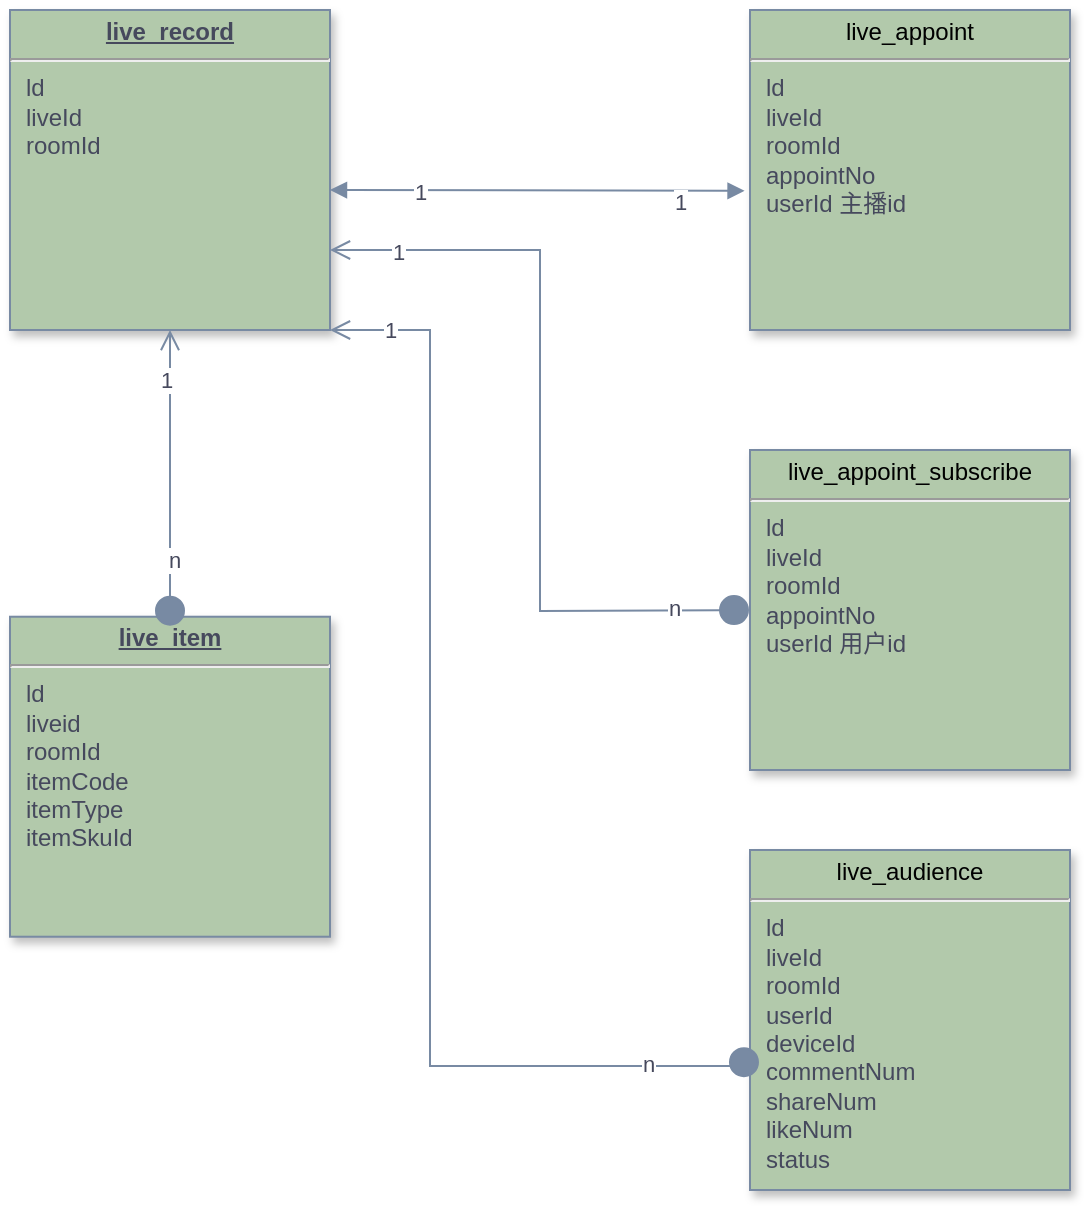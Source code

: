 <mxfile version="20.1.1" type="github">
  <diagram id="uQPn7x7gHJ_kswakGB5N" name="Page-1">
    <mxGraphModel dx="1221" dy="634" grid="1" gridSize="10" guides="1" tooltips="1" connect="1" arrows="1" fold="1" page="1" pageScale="1" pageWidth="827" pageHeight="1169" math="0" shadow="0">
      <root>
        <mxCell id="0" />
        <mxCell id="1" parent="0" />
        <mxCell id="fbdIizS-qc11gaaSqFYd-1" value="&lt;p style=&quot;margin: 4px 0px 0px; text-align: center;&quot;&gt;&lt;b&gt;&lt;u&gt;live_item&lt;/u&gt;&lt;/b&gt;&lt;br&gt;&lt;/p&gt;&lt;hr&gt;&lt;p style=&quot;margin: 0px; margin-left: 8px;&quot;&gt;ld&lt;/p&gt;&lt;p style=&quot;margin: 0px; margin-left: 8px;&quot;&gt;liveid&lt;/p&gt;&lt;p style=&quot;margin: 0px; margin-left: 8px;&quot;&gt;roomId&lt;/p&gt;&lt;p style=&quot;margin: 0px; margin-left: 8px;&quot;&gt;itemCode&lt;/p&gt;&lt;p style=&quot;margin: 0px; margin-left: 8px;&quot;&gt;itemType&lt;/p&gt;&lt;p style=&quot;margin: 0px; margin-left: 8px;&quot;&gt;itemSkuId&lt;/p&gt;" style="verticalAlign=top;align=left;overflow=fill;fontSize=12;fontFamily=Helvetica;html=1;strokeColor=#788AA3;shadow=1;fillColor=#B2C9AB;fontColor=#46495D;" parent="1" vertex="1">
          <mxGeometry x="260" y="373.36" width="160" height="160" as="geometry" />
        </mxCell>
        <mxCell id="fbdIizS-qc11gaaSqFYd-2" value="&lt;p style=&quot;margin: 4px 0px 0px; text-align: center;&quot;&gt;&lt;b&gt;&lt;u&gt;live_record&lt;/u&gt;&lt;/b&gt;&lt;br&gt;&lt;/p&gt;&lt;hr&gt;&lt;p style=&quot;margin: 0px; margin-left: 8px;&quot;&gt;ld&lt;/p&gt;&lt;p style=&quot;margin: 0px; margin-left: 8px;&quot;&gt;liveId&lt;/p&gt;&lt;p style=&quot;margin: 0px; margin-left: 8px;&quot;&gt;roomId&lt;/p&gt;&lt;p style=&quot;margin: 0px; margin-left: 8px;&quot;&gt;&lt;br&gt;&lt;/p&gt;" style="verticalAlign=top;align=left;overflow=fill;fontSize=12;fontFamily=Helvetica;html=1;strokeColor=#788AA3;shadow=1;fillColor=#B2C9AB;fontColor=#46495D;" parent="1" vertex="1">
          <mxGeometry x="260" y="70.0" width="160" height="160" as="geometry" />
        </mxCell>
        <mxCell id="fbdIizS-qc11gaaSqFYd-7" value="" style="html=1;verticalAlign=bottom;startArrow=circle;startFill=1;endArrow=open;startSize=6;endSize=8;rounded=0;entryX=0.5;entryY=1;entryDx=0;entryDy=0;strokeColor=#788AA3;fontColor=#46495D;" parent="1" target="fbdIizS-qc11gaaSqFYd-2" edge="1">
          <mxGeometry width="80" relative="1" as="geometry">
            <mxPoint x="340" y="378.36" as="sourcePoint" />
            <mxPoint x="420" y="368.36" as="targetPoint" />
          </mxGeometry>
        </mxCell>
        <mxCell id="fbdIizS-qc11gaaSqFYd-8" value="1" style="edgeLabel;html=1;align=center;verticalAlign=middle;resizable=0;points=[];fontColor=#46495D;" parent="fbdIizS-qc11gaaSqFYd-7" vertex="1" connectable="0">
          <mxGeometry x="0.668" y="2" relative="1" as="geometry">
            <mxPoint as="offset" />
          </mxGeometry>
        </mxCell>
        <mxCell id="fbdIizS-qc11gaaSqFYd-9" value="n" style="edgeLabel;html=1;align=center;verticalAlign=middle;resizable=0;points=[];fontColor=#46495D;" parent="fbdIizS-qc11gaaSqFYd-7" vertex="1" connectable="0">
          <mxGeometry x="-0.548" y="-2" relative="1" as="geometry">
            <mxPoint as="offset" />
          </mxGeometry>
        </mxCell>
        <mxCell id="fbdIizS-qc11gaaSqFYd-10" value="&lt;p style=&quot;margin: 4px 0px 0px; text-align: center;&quot;&gt;&lt;span style=&quot;color: rgb(0, 0, 0); text-align: left;&quot;&gt;live_appoint&lt;/span&gt;&lt;br&gt;&lt;/p&gt;&lt;hr&gt;&lt;p style=&quot;margin: 0px; margin-left: 8px;&quot;&gt;ld&lt;/p&gt;&lt;p style=&quot;margin: 0px; margin-left: 8px;&quot;&gt;liveId&lt;/p&gt;&lt;p style=&quot;margin: 0px; margin-left: 8px;&quot;&gt;roomId&lt;/p&gt;&lt;p style=&quot;margin: 0px; margin-left: 8px;&quot;&gt;appointNo&lt;/p&gt;&lt;p style=&quot;margin: 0px; margin-left: 8px;&quot;&gt;userId 主播id&lt;/p&gt;&lt;p style=&quot;margin: 0px; margin-left: 8px;&quot;&gt;&lt;br&gt;&lt;/p&gt;" style="verticalAlign=top;align=left;overflow=fill;fontSize=12;fontFamily=Helvetica;html=1;strokeColor=#788AA3;shadow=1;fillColor=#B2C9AB;fontColor=#46495D;" parent="1" vertex="1">
          <mxGeometry x="630" y="70.0" width="160" height="160" as="geometry" />
        </mxCell>
        <mxCell id="fbdIizS-qc11gaaSqFYd-11" value="&lt;p style=&quot;margin: 4px 0px 0px; text-align: center;&quot;&gt;&lt;span style=&quot;color: rgb(0, 0, 0); text-align: left;&quot;&gt;live_appoint_subscribe&lt;/span&gt;&lt;br&gt;&lt;/p&gt;&lt;hr&gt;&lt;p style=&quot;margin: 0px; margin-left: 8px;&quot;&gt;ld&lt;/p&gt;&lt;p style=&quot;margin: 0px; margin-left: 8px;&quot;&gt;liveId&lt;/p&gt;&lt;p style=&quot;margin: 0px; margin-left: 8px;&quot;&gt;roomId&lt;/p&gt;&lt;p style=&quot;margin: 0px; margin-left: 8px;&quot;&gt;appointNo&lt;/p&gt;&lt;p style=&quot;margin: 0px; margin-left: 8px;&quot;&gt;userId 用户id&lt;/p&gt;&lt;p style=&quot;margin: 0px; margin-left: 8px;&quot;&gt;&lt;br&gt;&lt;/p&gt;" style="verticalAlign=top;align=left;overflow=fill;fontSize=12;fontFamily=Helvetica;html=1;strokeColor=#788AA3;shadow=1;fillColor=#B2C9AB;fontColor=#46495D;" parent="1" vertex="1">
          <mxGeometry x="630" y="290.0" width="160" height="160" as="geometry" />
        </mxCell>
        <mxCell id="fbdIizS-qc11gaaSqFYd-12" value="" style="endArrow=block;startArrow=block;endFill=1;startFill=1;html=1;rounded=0;entryX=-0.017;entryY=0.565;entryDx=0;entryDy=0;entryPerimeter=0;strokeColor=#788AA3;fontColor=#46495D;" parent="1" target="fbdIizS-qc11gaaSqFYd-10" edge="1">
          <mxGeometry width="160" relative="1" as="geometry">
            <mxPoint x="420" y="160" as="sourcePoint" />
            <mxPoint x="580" y="160" as="targetPoint" />
          </mxGeometry>
        </mxCell>
        <mxCell id="fbdIizS-qc11gaaSqFYd-13" value="1" style="edgeLabel;html=1;align=center;verticalAlign=middle;resizable=0;points=[];fontColor=#46495D;" parent="fbdIizS-qc11gaaSqFYd-12" vertex="1" connectable="0">
          <mxGeometry x="-0.568" y="-1" relative="1" as="geometry">
            <mxPoint as="offset" />
          </mxGeometry>
        </mxCell>
        <mxCell id="fbdIizS-qc11gaaSqFYd-14" value="1" style="edgeLabel;html=1;align=center;verticalAlign=middle;resizable=0;points=[];fontColor=#46495D;" parent="fbdIizS-qc11gaaSqFYd-12" vertex="1" connectable="0">
          <mxGeometry x="0.685" y="-5" relative="1" as="geometry">
            <mxPoint as="offset" />
          </mxGeometry>
        </mxCell>
        <mxCell id="fbdIizS-qc11gaaSqFYd-15" value="" style="html=1;verticalAlign=bottom;startArrow=circle;startFill=1;endArrow=open;startSize=6;endSize=8;rounded=0;entryX=1;entryY=0.75;entryDx=0;entryDy=0;edgeStyle=orthogonalEdgeStyle;strokeColor=#788AA3;fontColor=#46495D;" parent="1" target="fbdIizS-qc11gaaSqFYd-2" edge="1">
          <mxGeometry width="80" relative="1" as="geometry">
            <mxPoint x="630" y="370" as="sourcePoint" />
            <mxPoint x="500" y="200" as="targetPoint" />
          </mxGeometry>
        </mxCell>
        <mxCell id="fbdIizS-qc11gaaSqFYd-16" value="1" style="edgeLabel;html=1;align=center;verticalAlign=middle;resizable=0;points=[];fontColor=#46495D;" parent="fbdIizS-qc11gaaSqFYd-15" vertex="1" connectable="0">
          <mxGeometry x="0.826" y="1" relative="1" as="geometry">
            <mxPoint as="offset" />
          </mxGeometry>
        </mxCell>
        <mxCell id="fbdIizS-qc11gaaSqFYd-17" value="n" style="edgeLabel;html=1;align=center;verticalAlign=middle;resizable=0;points=[];fontColor=#46495D;" parent="fbdIizS-qc11gaaSqFYd-15" vertex="1" connectable="0">
          <mxGeometry x="-0.798" y="-1" relative="1" as="geometry">
            <mxPoint x="1" as="offset" />
          </mxGeometry>
        </mxCell>
        <mxCell id="fbdIizS-qc11gaaSqFYd-18" value="&lt;p style=&quot;margin: 4px 0px 0px; text-align: center;&quot;&gt;&lt;span style=&quot;color: rgb(0, 0, 0); text-align: left;&quot;&gt;live_audience&lt;/span&gt;&lt;br&gt;&lt;/p&gt;&lt;hr&gt;&lt;p style=&quot;margin: 0px; margin-left: 8px;&quot;&gt;ld&lt;/p&gt;&lt;p style=&quot;margin: 0px; margin-left: 8px;&quot;&gt;liveId&lt;/p&gt;&lt;p style=&quot;margin: 0px; margin-left: 8px;&quot;&gt;roomId&lt;/p&gt;&lt;p style=&quot;margin: 0px; margin-left: 8px;&quot;&gt;userId&lt;/p&gt;&lt;p style=&quot;margin: 0px; margin-left: 8px;&quot;&gt;deviceId&lt;/p&gt;&lt;p style=&quot;margin: 0px; margin-left: 8px;&quot;&gt;commentNum&lt;br&gt;&lt;/p&gt;&lt;p style=&quot;margin: 0px; margin-left: 8px;&quot;&gt;shareNum&lt;/p&gt;&lt;p style=&quot;margin: 0px; margin-left: 8px;&quot;&gt;likeNum&lt;/p&gt;&lt;p style=&quot;margin: 0px; margin-left: 8px;&quot;&gt;status&lt;/p&gt;" style="verticalAlign=top;align=left;overflow=fill;fontSize=12;fontFamily=Helvetica;html=1;strokeColor=#788AA3;shadow=1;fillColor=#B2C9AB;fontColor=#46495D;" parent="1" vertex="1">
          <mxGeometry x="630" y="490" width="160" height="170" as="geometry" />
        </mxCell>
        <mxCell id="fbdIizS-qc11gaaSqFYd-19" value="" style="html=1;verticalAlign=bottom;startArrow=circle;startFill=1;endArrow=open;startSize=6;endSize=8;rounded=0;entryX=1;entryY=1;entryDx=0;entryDy=0;exitX=-0.019;exitY=0.577;exitDx=0;exitDy=0;exitPerimeter=0;edgeStyle=orthogonalEdgeStyle;strokeColor=#788AA3;fontColor=#46495D;" parent="1" source="fbdIizS-qc11gaaSqFYd-18" target="fbdIizS-qc11gaaSqFYd-2" edge="1">
          <mxGeometry width="80" relative="1" as="geometry">
            <mxPoint x="640" y="380" as="sourcePoint" />
            <mxPoint x="430" y="220.0" as="targetPoint" />
            <Array as="points">
              <mxPoint x="627" y="598" />
              <mxPoint x="470" y="598" />
              <mxPoint x="470" y="230" />
            </Array>
          </mxGeometry>
        </mxCell>
        <mxCell id="fbdIizS-qc11gaaSqFYd-20" value="1" style="edgeLabel;html=1;align=center;verticalAlign=middle;resizable=0;points=[];fontColor=#46495D;" parent="fbdIizS-qc11gaaSqFYd-19" vertex="1" connectable="0">
          <mxGeometry x="0.826" y="1" relative="1" as="geometry">
            <mxPoint x="-19" y="-1" as="offset" />
          </mxGeometry>
        </mxCell>
        <mxCell id="fbdIizS-qc11gaaSqFYd-21" value="n" style="edgeLabel;html=1;align=center;verticalAlign=middle;resizable=0;points=[];fontColor=#46495D;" parent="fbdIizS-qc11gaaSqFYd-19" vertex="1" connectable="0">
          <mxGeometry x="-0.798" y="-1" relative="1" as="geometry">
            <mxPoint x="1" as="offset" />
          </mxGeometry>
        </mxCell>
      </root>
    </mxGraphModel>
  </diagram>
</mxfile>
